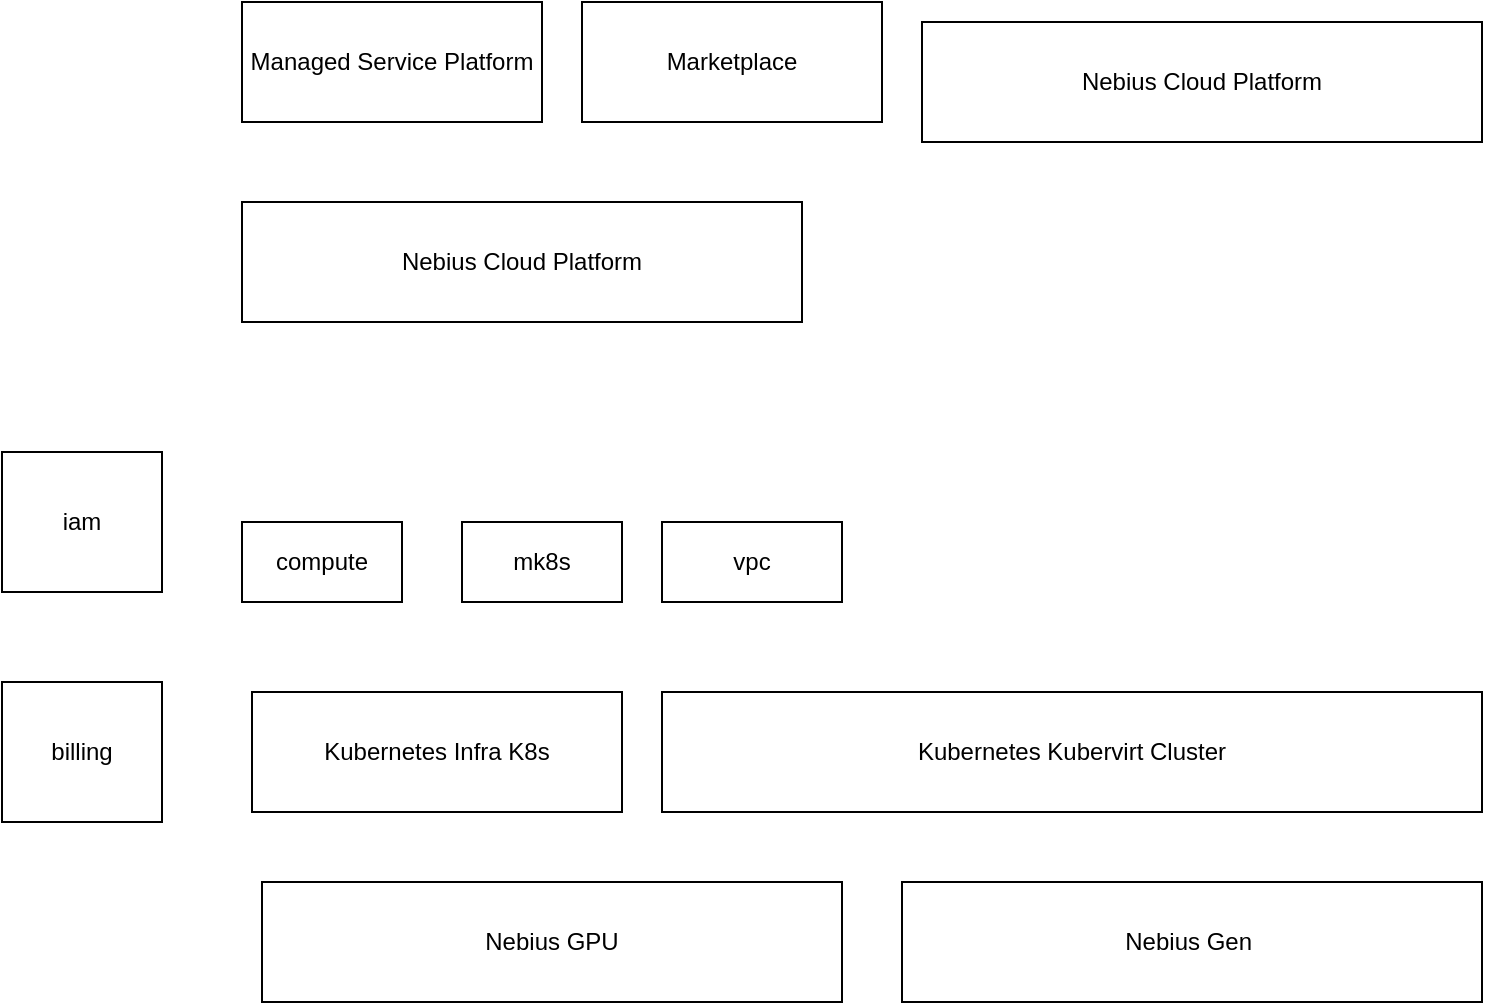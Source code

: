 <mxfile version="22.1.11" type="github">
  <diagram name="Страница — 1" id="5hGcMOGZf2VIPMHqFHNL">
    <mxGraphModel dx="978" dy="603" grid="1" gridSize="10" guides="1" tooltips="1" connect="1" arrows="1" fold="1" page="1" pageScale="1" pageWidth="827" pageHeight="1169" math="0" shadow="0">
      <root>
        <mxCell id="0" />
        <mxCell id="1" parent="0" />
        <mxCell id="WPVpoji-QZ5Nl2qnnzTQ-1" value="Nebius GPU" style="rounded=0;whiteSpace=wrap;html=1;" vertex="1" parent="1">
          <mxGeometry x="170" y="440" width="290" height="60" as="geometry" />
        </mxCell>
        <mxCell id="WPVpoji-QZ5Nl2qnnzTQ-2" value="Nebius Cloud Platform" style="rounded=0;whiteSpace=wrap;html=1;" vertex="1" parent="1">
          <mxGeometry x="160" y="100" width="280" height="60" as="geometry" />
        </mxCell>
        <mxCell id="WPVpoji-QZ5Nl2qnnzTQ-3" value="mk8s" style="rounded=0;whiteSpace=wrap;html=1;" vertex="1" parent="1">
          <mxGeometry x="270" y="260" width="80" height="40" as="geometry" />
        </mxCell>
        <mxCell id="WPVpoji-QZ5Nl2qnnzTQ-4" value="Kubernetes Infra K8s" style="rounded=0;whiteSpace=wrap;html=1;" vertex="1" parent="1">
          <mxGeometry x="165" y="345" width="185" height="60" as="geometry" />
        </mxCell>
        <mxCell id="WPVpoji-QZ5Nl2qnnzTQ-5" value="Nebius Gen&amp;nbsp;" style="rounded=0;whiteSpace=wrap;html=1;" vertex="1" parent="1">
          <mxGeometry x="490" y="440" width="290" height="60" as="geometry" />
        </mxCell>
        <mxCell id="WPVpoji-QZ5Nl2qnnzTQ-6" value="iam" style="rounded=0;whiteSpace=wrap;html=1;" vertex="1" parent="1">
          <mxGeometry x="40" y="225" width="80" height="70" as="geometry" />
        </mxCell>
        <mxCell id="WPVpoji-QZ5Nl2qnnzTQ-7" value="compute" style="rounded=0;whiteSpace=wrap;html=1;" vertex="1" parent="1">
          <mxGeometry x="160" y="260" width="80" height="40" as="geometry" />
        </mxCell>
        <mxCell id="WPVpoji-QZ5Nl2qnnzTQ-8" value="vpc" style="rounded=0;whiteSpace=wrap;html=1;" vertex="1" parent="1">
          <mxGeometry x="370" y="260" width="90" height="40" as="geometry" />
        </mxCell>
        <mxCell id="WPVpoji-QZ5Nl2qnnzTQ-9" value="Managed Service Platform" style="rounded=0;whiteSpace=wrap;html=1;" vertex="1" parent="1">
          <mxGeometry x="160" width="150" height="60" as="geometry" />
        </mxCell>
        <mxCell id="WPVpoji-QZ5Nl2qnnzTQ-10" value="Marketplace" style="rounded=0;whiteSpace=wrap;html=1;" vertex="1" parent="1">
          <mxGeometry x="330" width="150" height="60" as="geometry" />
        </mxCell>
        <mxCell id="WPVpoji-QZ5Nl2qnnzTQ-11" value="billing" style="rounded=0;whiteSpace=wrap;html=1;" vertex="1" parent="1">
          <mxGeometry x="40" y="340" width="80" height="70" as="geometry" />
        </mxCell>
        <mxCell id="WPVpoji-QZ5Nl2qnnzTQ-12" value="Nebius Cloud Platform" style="rounded=0;whiteSpace=wrap;html=1;" vertex="1" parent="1">
          <mxGeometry x="500" y="10" width="280" height="60" as="geometry" />
        </mxCell>
        <mxCell id="WPVpoji-QZ5Nl2qnnzTQ-18" value="Kubernetes Kubervirt Cluster" style="rounded=0;whiteSpace=wrap;html=1;" vertex="1" parent="1">
          <mxGeometry x="370" y="345" width="410" height="60" as="geometry" />
        </mxCell>
      </root>
    </mxGraphModel>
  </diagram>
</mxfile>
